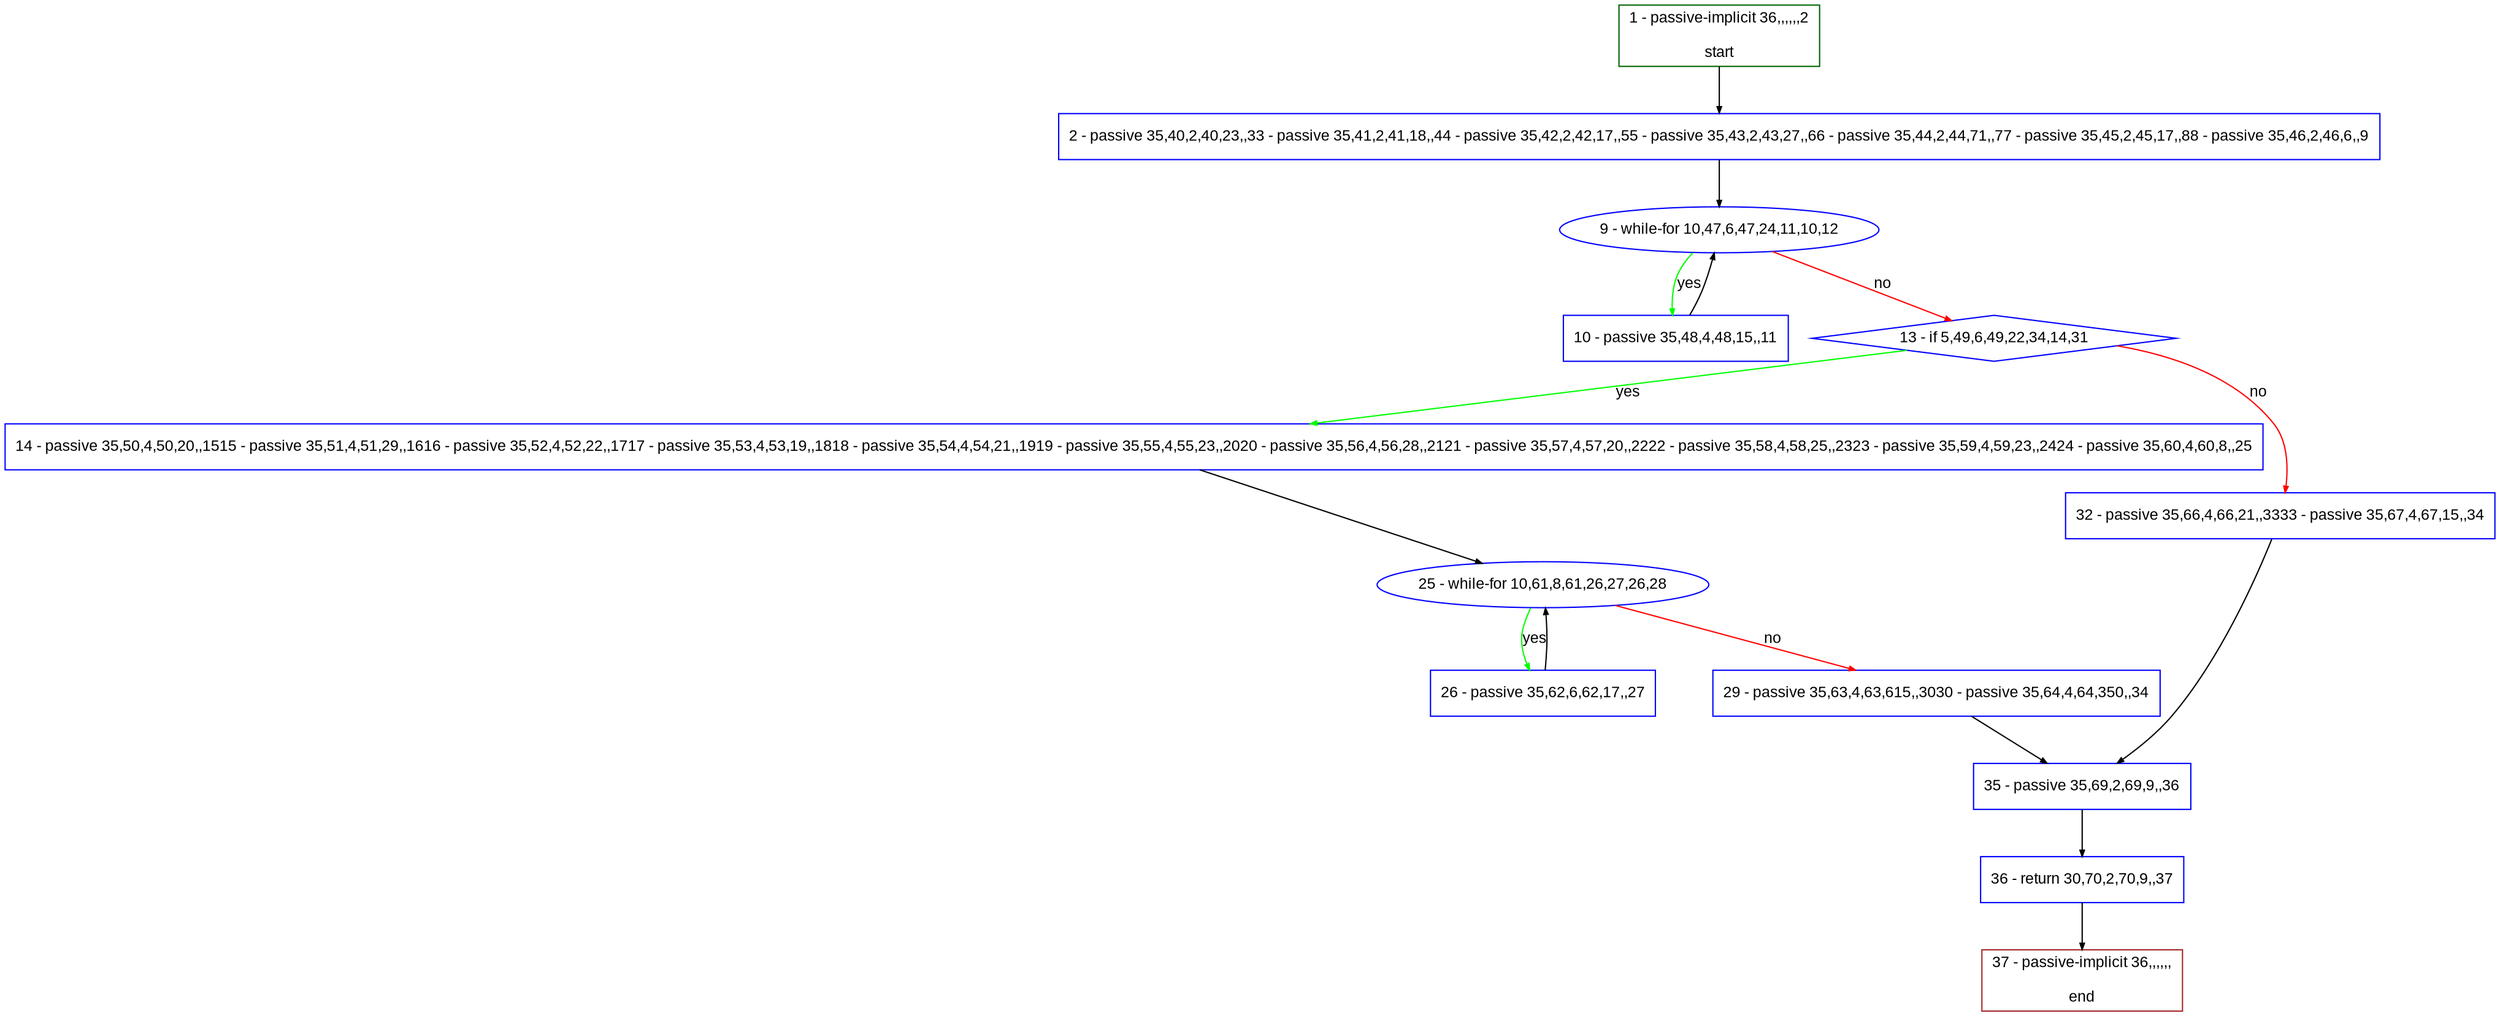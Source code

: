 digraph "" {
  graph [pack="true", label="", fontsize="12", packmode="clust", fontname="Arial", fillcolor="#FFFFCC", bgcolor="white", style="rounded,filled", compound="true"];
  node [node_initialized="no", label="", color="grey", fontsize="12", fillcolor="white", fontname="Arial", style="filled", shape="rectangle", compound="true", fixedsize="false"];
  edge [fontcolor="black", arrowhead="normal", arrowtail="none", arrowsize="0.5", ltail="", label="", color="black", fontsize="12", lhead="", fontname="Arial", dir="forward", compound="true"];
  __N1 [label="2 - passive 35,40,2,40,23,,33 - passive 35,41,2,41,18,,44 - passive 35,42,2,42,17,,55 - passive 35,43,2,43,27,,66 - passive 35,44,2,44,71,,77 - passive 35,45,2,45,17,,88 - passive 35,46,2,46,6,,9", color="#0000ff", fillcolor="#ffffff", style="filled", shape="box"];
  __N2 [label="1 - passive-implicit 36,,,,,,2\n\nstart", color="#006400", fillcolor="#ffffff", style="filled", shape="box"];
  __N3 [label="9 - while-for 10,47,6,47,24,11,10,12", color="#0000ff", fillcolor="#ffffff", style="filled", shape="oval"];
  __N4 [label="10 - passive 35,48,4,48,15,,11", color="#0000ff", fillcolor="#ffffff", style="filled", shape="box"];
  __N5 [label="13 - if 5,49,6,49,22,34,14,31", color="#0000ff", fillcolor="#ffffff", style="filled", shape="diamond"];
  __N6 [label="14 - passive 35,50,4,50,20,,1515 - passive 35,51,4,51,29,,1616 - passive 35,52,4,52,22,,1717 - passive 35,53,4,53,19,,1818 - passive 35,54,4,54,21,,1919 - passive 35,55,4,55,23,,2020 - passive 35,56,4,56,28,,2121 - passive 35,57,4,57,20,,2222 - passive 35,58,4,58,25,,2323 - passive 35,59,4,59,23,,2424 - passive 35,60,4,60,8,,25", color="#0000ff", fillcolor="#ffffff", style="filled", shape="box"];
  __N7 [label="32 - passive 35,66,4,66,21,,3333 - passive 35,67,4,67,15,,34", color="#0000ff", fillcolor="#ffffff", style="filled", shape="box"];
  __N8 [label="25 - while-for 10,61,8,61,26,27,26,28", color="#0000ff", fillcolor="#ffffff", style="filled", shape="oval"];
  __N9 [label="26 - passive 35,62,6,62,17,,27", color="#0000ff", fillcolor="#ffffff", style="filled", shape="box"];
  __N10 [label="29 - passive 35,63,4,63,615,,3030 - passive 35,64,4,64,350,,34", color="#0000ff", fillcolor="#ffffff", style="filled", shape="box"];
  __N11 [label="35 - passive 35,69,2,69,9,,36", color="#0000ff", fillcolor="#ffffff", style="filled", shape="box"];
  __N12 [label="36 - return 30,70,2,70,9,,37", color="#0000ff", fillcolor="#ffffff", style="filled", shape="box"];
  __N13 [label="37 - passive-implicit 36,,,,,,\n\nend", color="#a52a2a", fillcolor="#ffffff", style="filled", shape="box"];
  __N2 -> __N1 [arrowhead="normal", arrowtail="none", color="#000000", label="", dir="forward"];
  __N1 -> __N3 [arrowhead="normal", arrowtail="none", color="#000000", label="", dir="forward"];
  __N3 -> __N4 [arrowhead="normal", arrowtail="none", color="#00ff00", label="yes", dir="forward"];
  __N4 -> __N3 [arrowhead="normal", arrowtail="none", color="#000000", label="", dir="forward"];
  __N3 -> __N5 [arrowhead="normal", arrowtail="none", color="#ff0000", label="no", dir="forward"];
  __N5 -> __N6 [arrowhead="normal", arrowtail="none", color="#00ff00", label="yes", dir="forward"];
  __N5 -> __N7 [arrowhead="normal", arrowtail="none", color="#ff0000", label="no", dir="forward"];
  __N6 -> __N8 [arrowhead="normal", arrowtail="none", color="#000000", label="", dir="forward"];
  __N8 -> __N9 [arrowhead="normal", arrowtail="none", color="#00ff00", label="yes", dir="forward"];
  __N9 -> __N8 [arrowhead="normal", arrowtail="none", color="#000000", label="", dir="forward"];
  __N8 -> __N10 [arrowhead="normal", arrowtail="none", color="#ff0000", label="no", dir="forward"];
  __N10 -> __N11 [arrowhead="normal", arrowtail="none", color="#000000", label="", dir="forward"];
  __N7 -> __N11 [arrowhead="normal", arrowtail="none", color="#000000", label="", dir="forward"];
  __N11 -> __N12 [arrowhead="normal", arrowtail="none", color="#000000", label="", dir="forward"];
  __N12 -> __N13 [arrowhead="normal", arrowtail="none", color="#000000", label="", dir="forward"];
}
